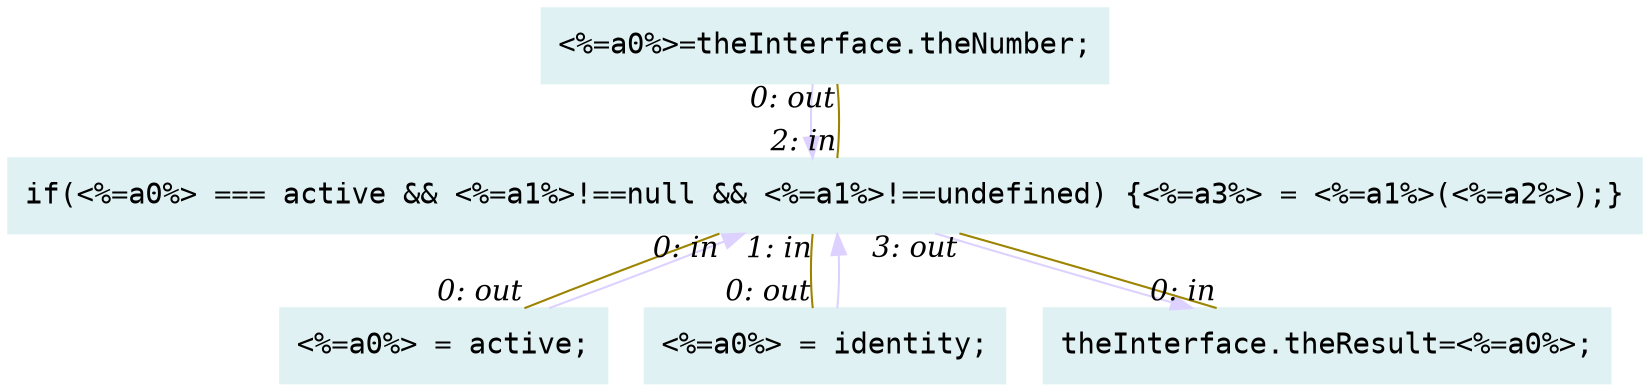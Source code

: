 digraph g{node_5884 [shape="box", style="filled", color="#dff1f2", fontname="Courier", label="<%=a0%>=theInterface.theNumber;
" ]
node_5886 [shape="box", style="filled", color="#dff1f2", fontname="Courier", label="theInterface.theResult=<%=a0%>;
" ]
node_5916 [shape="box", style="filled", color="#dff1f2", fontname="Courier", label="<%=a0%> = active;
" ]
node_5919 [shape="box", style="filled", color="#dff1f2", fontname="Courier", label="<%=a0%> = identity;
" ]
node_5921 [shape="box", style="filled", color="#dff1f2", fontname="Courier", label="if(<%=a0%> === active && <%=a1%>!==null && <%=a1%>!==undefined) {<%=a3%> = <%=a1%>(<%=a2%>);}
" ]
node_5921 -> node_5886 [dir=forward, arrowHead=normal, fontname="Times-Italic", arrowsize=1, color="#ddd2ff", label="",  headlabel="", taillabel="" ]
node_5884 -> node_5921 [dir=forward, arrowHead=normal, fontname="Times-Italic", arrowsize=1, color="#ddd2ff", label="",  headlabel="", taillabel="" ]
node_5916 -> node_5921 [dir=forward, arrowHead=normal, fontname="Times-Italic", arrowsize=1, color="#ddd2ff", label="",  headlabel="", taillabel="" ]
node_5919 -> node_5921 [dir=forward, arrowHead=normal, fontname="Times-Italic", arrowsize=1, color="#ddd2ff", label="",  headlabel="", taillabel="" ]
node_5921 -> node_5916 [dir=none, arrowHead=none, fontname="Times-Italic", arrowsize=1, color="#9d8400", label="",  headlabel="0: out", taillabel="0: in" ]
node_5921 -> node_5919 [dir=none, arrowHead=none, fontname="Times-Italic", arrowsize=1, color="#9d8400", label="",  headlabel="0: out", taillabel="1: in" ]
node_5921 -> node_5884 [dir=none, arrowHead=none, fontname="Times-Italic", arrowsize=1, color="#9d8400", label="",  headlabel="0: out", taillabel="2: in" ]
node_5921 -> node_5886 [dir=none, arrowHead=none, fontname="Times-Italic", arrowsize=1, color="#9d8400", label="",  headlabel="0: in", taillabel="3: out" ]
}